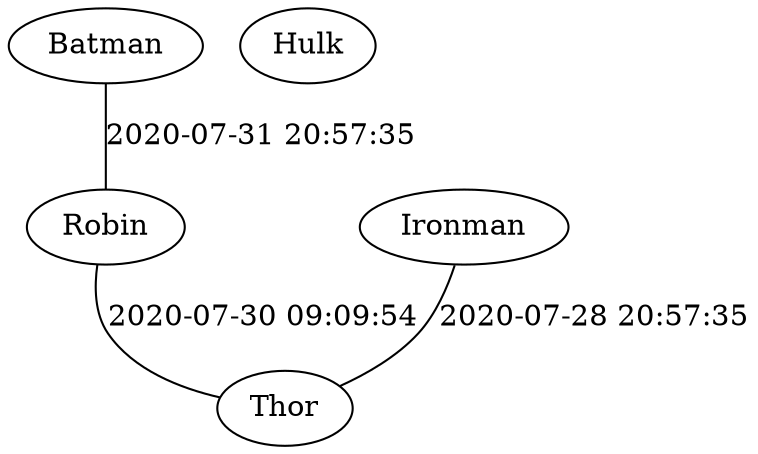 graph G {
  "Batman" -- "Robin" [label="2020-07-31 20:57:35"];
  "Robin" -- "Thor" [label="2020-07-30 09:09:54"];
  "Ironman" -- "Thor" [label="2020-07-28 20:57:35"];
  "Hulk"  ;
}
